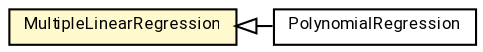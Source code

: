 #!/usr/local/bin/dot
#
# Class diagram 
# Generated by UMLGraph version R5_7_2-60-g0e99a6 (http://www.spinellis.gr/umlgraph/)
#

digraph G {
	graph [fontnames="svg"]
	edge [fontname="Roboto",fontsize=7,labelfontname="Roboto",labelfontsize=7,color="black"];
	node [fontname="Roboto",fontcolor="black",fontsize=8,shape=plaintext,margin=0,width=0,height=0];
	nodesep=0.15;
	ranksep=0.25;
	rankdir=LR;
	// de.lmu.ifi.dbs.elki.math.statistics.PolynomialRegression
	c7178825 [label=<<table title="de.lmu.ifi.dbs.elki.math.statistics.PolynomialRegression" border="0" cellborder="1" cellspacing="0" cellpadding="2" href="PolynomialRegression.html" target="_parent">
		<tr><td><table border="0" cellspacing="0" cellpadding="1">
		<tr><td align="center" balign="center"> <font face="Roboto">PolynomialRegression</font> </td></tr>
		</table></td></tr>
		</table>>, URL="PolynomialRegression.html"];
	// de.lmu.ifi.dbs.elki.math.statistics.MultipleLinearRegression
	c7178875 [label=<<table title="de.lmu.ifi.dbs.elki.math.statistics.MultipleLinearRegression" border="0" cellborder="1" cellspacing="0" cellpadding="2" bgcolor="lemonChiffon" href="MultipleLinearRegression.html" target="_parent">
		<tr><td><table border="0" cellspacing="0" cellpadding="1">
		<tr><td align="center" balign="center"> <font face="Roboto">MultipleLinearRegression</font> </td></tr>
		</table></td></tr>
		</table>>, URL="MultipleLinearRegression.html"];
	// de.lmu.ifi.dbs.elki.math.statistics.PolynomialRegression extends de.lmu.ifi.dbs.elki.math.statistics.MultipleLinearRegression
	c7178875 -> c7178825 [arrowtail=empty,dir=back,weight=10];
}

